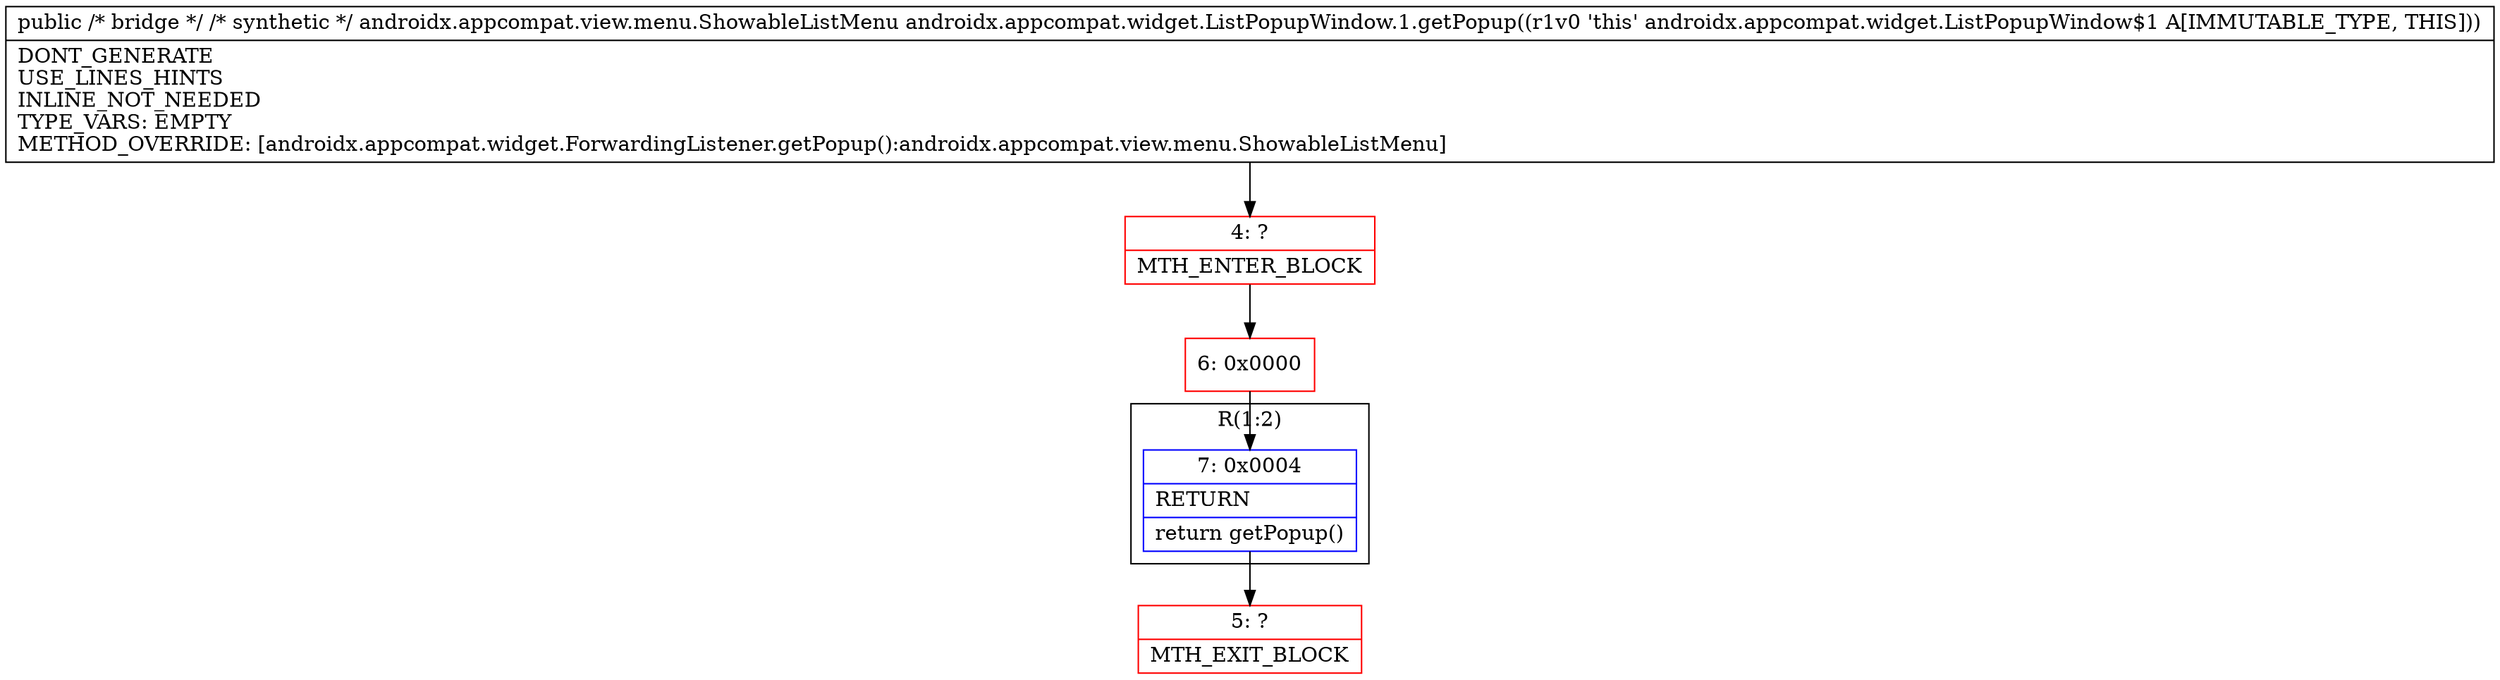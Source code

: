 digraph "CFG forandroidx.appcompat.widget.ListPopupWindow.1.getPopup()Landroidx\/appcompat\/view\/menu\/ShowableListMenu;" {
subgraph cluster_Region_238494487 {
label = "R(1:2)";
node [shape=record,color=blue];
Node_7 [shape=record,label="{7\:\ 0x0004|RETURN\l|return getPopup()\l}"];
}
Node_4 [shape=record,color=red,label="{4\:\ ?|MTH_ENTER_BLOCK\l}"];
Node_6 [shape=record,color=red,label="{6\:\ 0x0000}"];
Node_5 [shape=record,color=red,label="{5\:\ ?|MTH_EXIT_BLOCK\l}"];
MethodNode[shape=record,label="{public \/* bridge *\/ \/* synthetic *\/ androidx.appcompat.view.menu.ShowableListMenu androidx.appcompat.widget.ListPopupWindow.1.getPopup((r1v0 'this' androidx.appcompat.widget.ListPopupWindow$1 A[IMMUTABLE_TYPE, THIS]))  | DONT_GENERATE\lUSE_LINES_HINTS\lINLINE_NOT_NEEDED\lTYPE_VARS: EMPTY\lMETHOD_OVERRIDE: [androidx.appcompat.widget.ForwardingListener.getPopup():androidx.appcompat.view.menu.ShowableListMenu]\l}"];
MethodNode -> Node_4;Node_7 -> Node_5;
Node_4 -> Node_6;
Node_6 -> Node_7;
}

